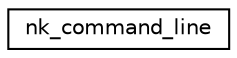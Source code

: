 digraph "Graphical Class Hierarchy"
{
 // LATEX_PDF_SIZE
  edge [fontname="Helvetica",fontsize="10",labelfontname="Helvetica",labelfontsize="10"];
  node [fontname="Helvetica",fontsize="10",shape=record];
  rankdir="LR";
  Node0 [label="nk_command_line",height=0.2,width=0.4,color="black", fillcolor="white", style="filled",URL="$structnk__command__line.html",tooltip=" "];
}
